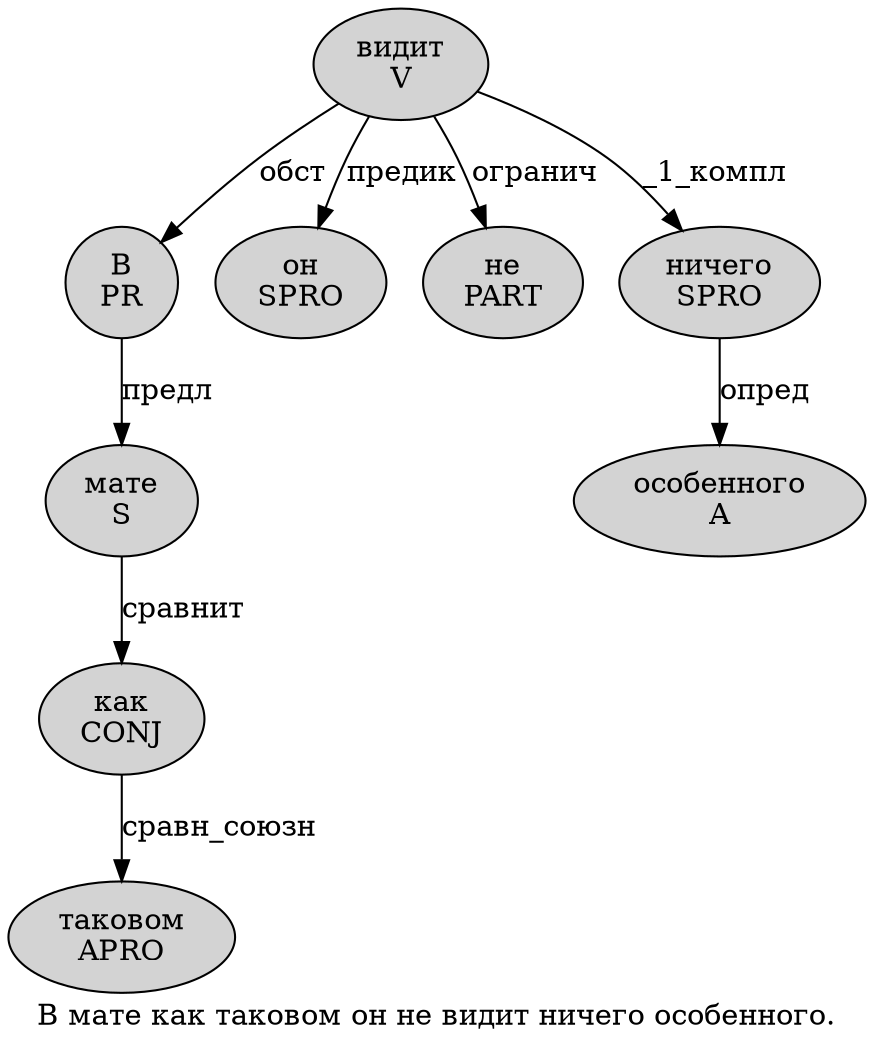 digraph SENTENCE_1328 {
	graph [label="В мате как таковом он не видит ничего особенного."]
	node [style=filled]
		0 [label="В
PR" color="" fillcolor=lightgray penwidth=1 shape=ellipse]
		1 [label="мате
S" color="" fillcolor=lightgray penwidth=1 shape=ellipse]
		2 [label="как
CONJ" color="" fillcolor=lightgray penwidth=1 shape=ellipse]
		3 [label="таковом
APRO" color="" fillcolor=lightgray penwidth=1 shape=ellipse]
		4 [label="он
SPRO" color="" fillcolor=lightgray penwidth=1 shape=ellipse]
		5 [label="не
PART" color="" fillcolor=lightgray penwidth=1 shape=ellipse]
		6 [label="видит
V" color="" fillcolor=lightgray penwidth=1 shape=ellipse]
		7 [label="ничего
SPRO" color="" fillcolor=lightgray penwidth=1 shape=ellipse]
		8 [label="особенного
A" color="" fillcolor=lightgray penwidth=1 shape=ellipse]
			6 -> 0 [label="обст"]
			6 -> 4 [label="предик"]
			6 -> 5 [label="огранич"]
			6 -> 7 [label="_1_компл"]
			2 -> 3 [label="сравн_союзн"]
			0 -> 1 [label="предл"]
			1 -> 2 [label="сравнит"]
			7 -> 8 [label="опред"]
}